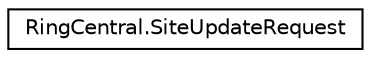 digraph "Graphical Class Hierarchy"
{
 // LATEX_PDF_SIZE
  edge [fontname="Helvetica",fontsize="10",labelfontname="Helvetica",labelfontsize="10"];
  node [fontname="Helvetica",fontsize="10",shape=record];
  rankdir="LR";
  Node0 [label="RingCentral.SiteUpdateRequest",height=0.2,width=0.4,color="black", fillcolor="white", style="filled",URL="$classRingCentral_1_1SiteUpdateRequest.html",tooltip=" "];
}
